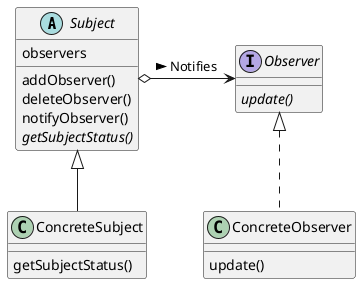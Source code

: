 @startuml

abstract Subject {
  observers
  addObserver()
  deleteObserver()
  notifyObserver()
  {abstract} getSubjectStatus()
}

interface Observer {
  {abstract} update()
}

class ConcreteSubject {
  getSubjectStatus()
}

class ConcreteObserver {
  update()
}

Subject o-r-> Observer : Notifies >
ConcreteSubject -u-|> Subject
ConcreteObserver .u.|> Observer

@enduml
